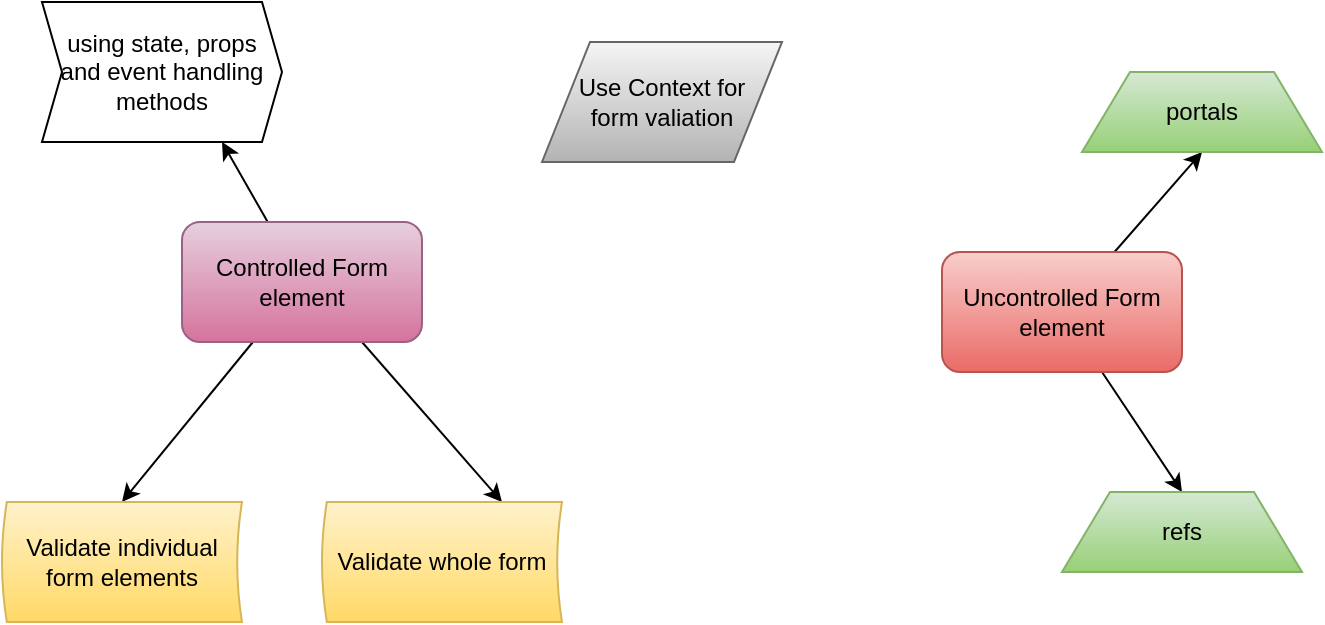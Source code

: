 <mxfile version="11.3.0" type="device" pages="1"><diagram id="6lwv6GZRh60fi2FkBeKy" name="Page-1"><mxGraphModel dx="854" dy="496" grid="1" gridSize="10" guides="1" tooltips="1" connect="1" arrows="1" fold="1" page="1" pageScale="1" pageWidth="850" pageHeight="1100" math="0" shadow="0"><root><mxCell id="0"/><mxCell id="1" parent="0"/><mxCell id="zNPdnsBPaOgjEAz_SNHN-3" style="edgeStyle=none;rounded=0;orthogonalLoop=1;jettySize=auto;html=1;entryX=0.5;entryY=0;entryDx=0;entryDy=0;" parent="1" source="ZPw2Ejb0jd7dU1SYSW5V-1" target="zNPdnsBPaOgjEAz_SNHN-1" edge="1"><mxGeometry relative="1" as="geometry"/></mxCell><mxCell id="zNPdnsBPaOgjEAz_SNHN-4" style="edgeStyle=none;rounded=0;orthogonalLoop=1;jettySize=auto;html=1;exitX=0.75;exitY=1;exitDx=0;exitDy=0;entryX=0.75;entryY=0;entryDx=0;entryDy=0;" parent="1" source="ZPw2Ejb0jd7dU1SYSW5V-1" target="zNPdnsBPaOgjEAz_SNHN-2" edge="1"><mxGeometry relative="1" as="geometry"/></mxCell><mxCell id="zNPdnsBPaOgjEAz_SNHN-10" style="edgeStyle=none;rounded=0;orthogonalLoop=1;jettySize=auto;html=1;entryX=0.75;entryY=1;entryDx=0;entryDy=0;" parent="1" source="ZPw2Ejb0jd7dU1SYSW5V-1" target="zNPdnsBPaOgjEAz_SNHN-9" edge="1"><mxGeometry relative="1" as="geometry"/></mxCell><mxCell id="ZPw2Ejb0jd7dU1SYSW5V-1" value="Controlled Form element" style="rounded=1;whiteSpace=wrap;html=1;gradientColor=#d5739d;fillColor=#e6d0de;strokeColor=#996185;" parent="1" vertex="1"><mxGeometry x="140" y="140" width="120" height="60" as="geometry"/></mxCell><mxCell id="zNPdnsBPaOgjEAz_SNHN-7" style="edgeStyle=none;rounded=0;orthogonalLoop=1;jettySize=auto;html=1;entryX=0.5;entryY=1;entryDx=0;entryDy=0;" parent="1" source="ZPw2Ejb0jd7dU1SYSW5V-2" target="zNPdnsBPaOgjEAz_SNHN-5" edge="1"><mxGeometry relative="1" as="geometry"/></mxCell><mxCell id="zNPdnsBPaOgjEAz_SNHN-8" style="edgeStyle=none;rounded=0;orthogonalLoop=1;jettySize=auto;html=1;entryX=0.5;entryY=0;entryDx=0;entryDy=0;" parent="1" source="ZPw2Ejb0jd7dU1SYSW5V-2" target="zNPdnsBPaOgjEAz_SNHN-6" edge="1"><mxGeometry relative="1" as="geometry"/></mxCell><mxCell id="ZPw2Ejb0jd7dU1SYSW5V-2" value="Uncontrolled Form element" style="rounded=1;whiteSpace=wrap;html=1;gradientColor=#ea6b66;fillColor=#f8cecc;strokeColor=#b85450;" parent="1" vertex="1"><mxGeometry x="520" y="155" width="120" height="60" as="geometry"/></mxCell><mxCell id="ZPw2Ejb0jd7dU1SYSW5V-3" value="Use Context for &lt;br&gt;form valiation" style="shape=parallelogram;perimeter=parallelogramPerimeter;whiteSpace=wrap;html=1;gradientColor=#b3b3b3;fillColor=#f5f5f5;strokeColor=#666666;" parent="1" vertex="1"><mxGeometry x="320" y="50" width="120" height="60" as="geometry"/></mxCell><mxCell id="zNPdnsBPaOgjEAz_SNHN-1" value="Validate individual form elements" style="shape=dataStorage;whiteSpace=wrap;html=1;size=0.02;gradientColor=#ffd966;fillColor=#fff2cc;strokeColor=#d6b656;" parent="1" vertex="1"><mxGeometry x="50" y="280" width="120" height="60" as="geometry"/></mxCell><mxCell id="zNPdnsBPaOgjEAz_SNHN-2" value="Validate whole form" style="shape=dataStorage;whiteSpace=wrap;html=1;size=0.02;gradientColor=#ffd966;fillColor=#fff2cc;strokeColor=#d6b656;" parent="1" vertex="1"><mxGeometry x="210" y="280" width="120" height="60" as="geometry"/></mxCell><mxCell id="zNPdnsBPaOgjEAz_SNHN-5" value="portals" style="shape=trapezoid;perimeter=trapezoidPerimeter;whiteSpace=wrap;html=1;gradientColor=#97d077;fillColor=#d5e8d4;strokeColor=#82b366;" parent="1" vertex="1"><mxGeometry x="590" y="65" width="120" height="40" as="geometry"/></mxCell><mxCell id="zNPdnsBPaOgjEAz_SNHN-6" value="refs" style="shape=trapezoid;perimeter=trapezoidPerimeter;whiteSpace=wrap;html=1;gradientColor=#97d077;fillColor=#d5e8d4;strokeColor=#82b366;" parent="1" vertex="1"><mxGeometry x="580" y="275" width="120" height="40" as="geometry"/></mxCell><mxCell id="zNPdnsBPaOgjEAz_SNHN-9" value="using state, props and event handling methods" style="shape=step;perimeter=stepPerimeter;whiteSpace=wrap;html=1;fixedSize=1;size=10;" parent="1" vertex="1"><mxGeometry x="70" y="30" width="120" height="70" as="geometry"/></mxCell></root></mxGraphModel></diagram></mxfile>